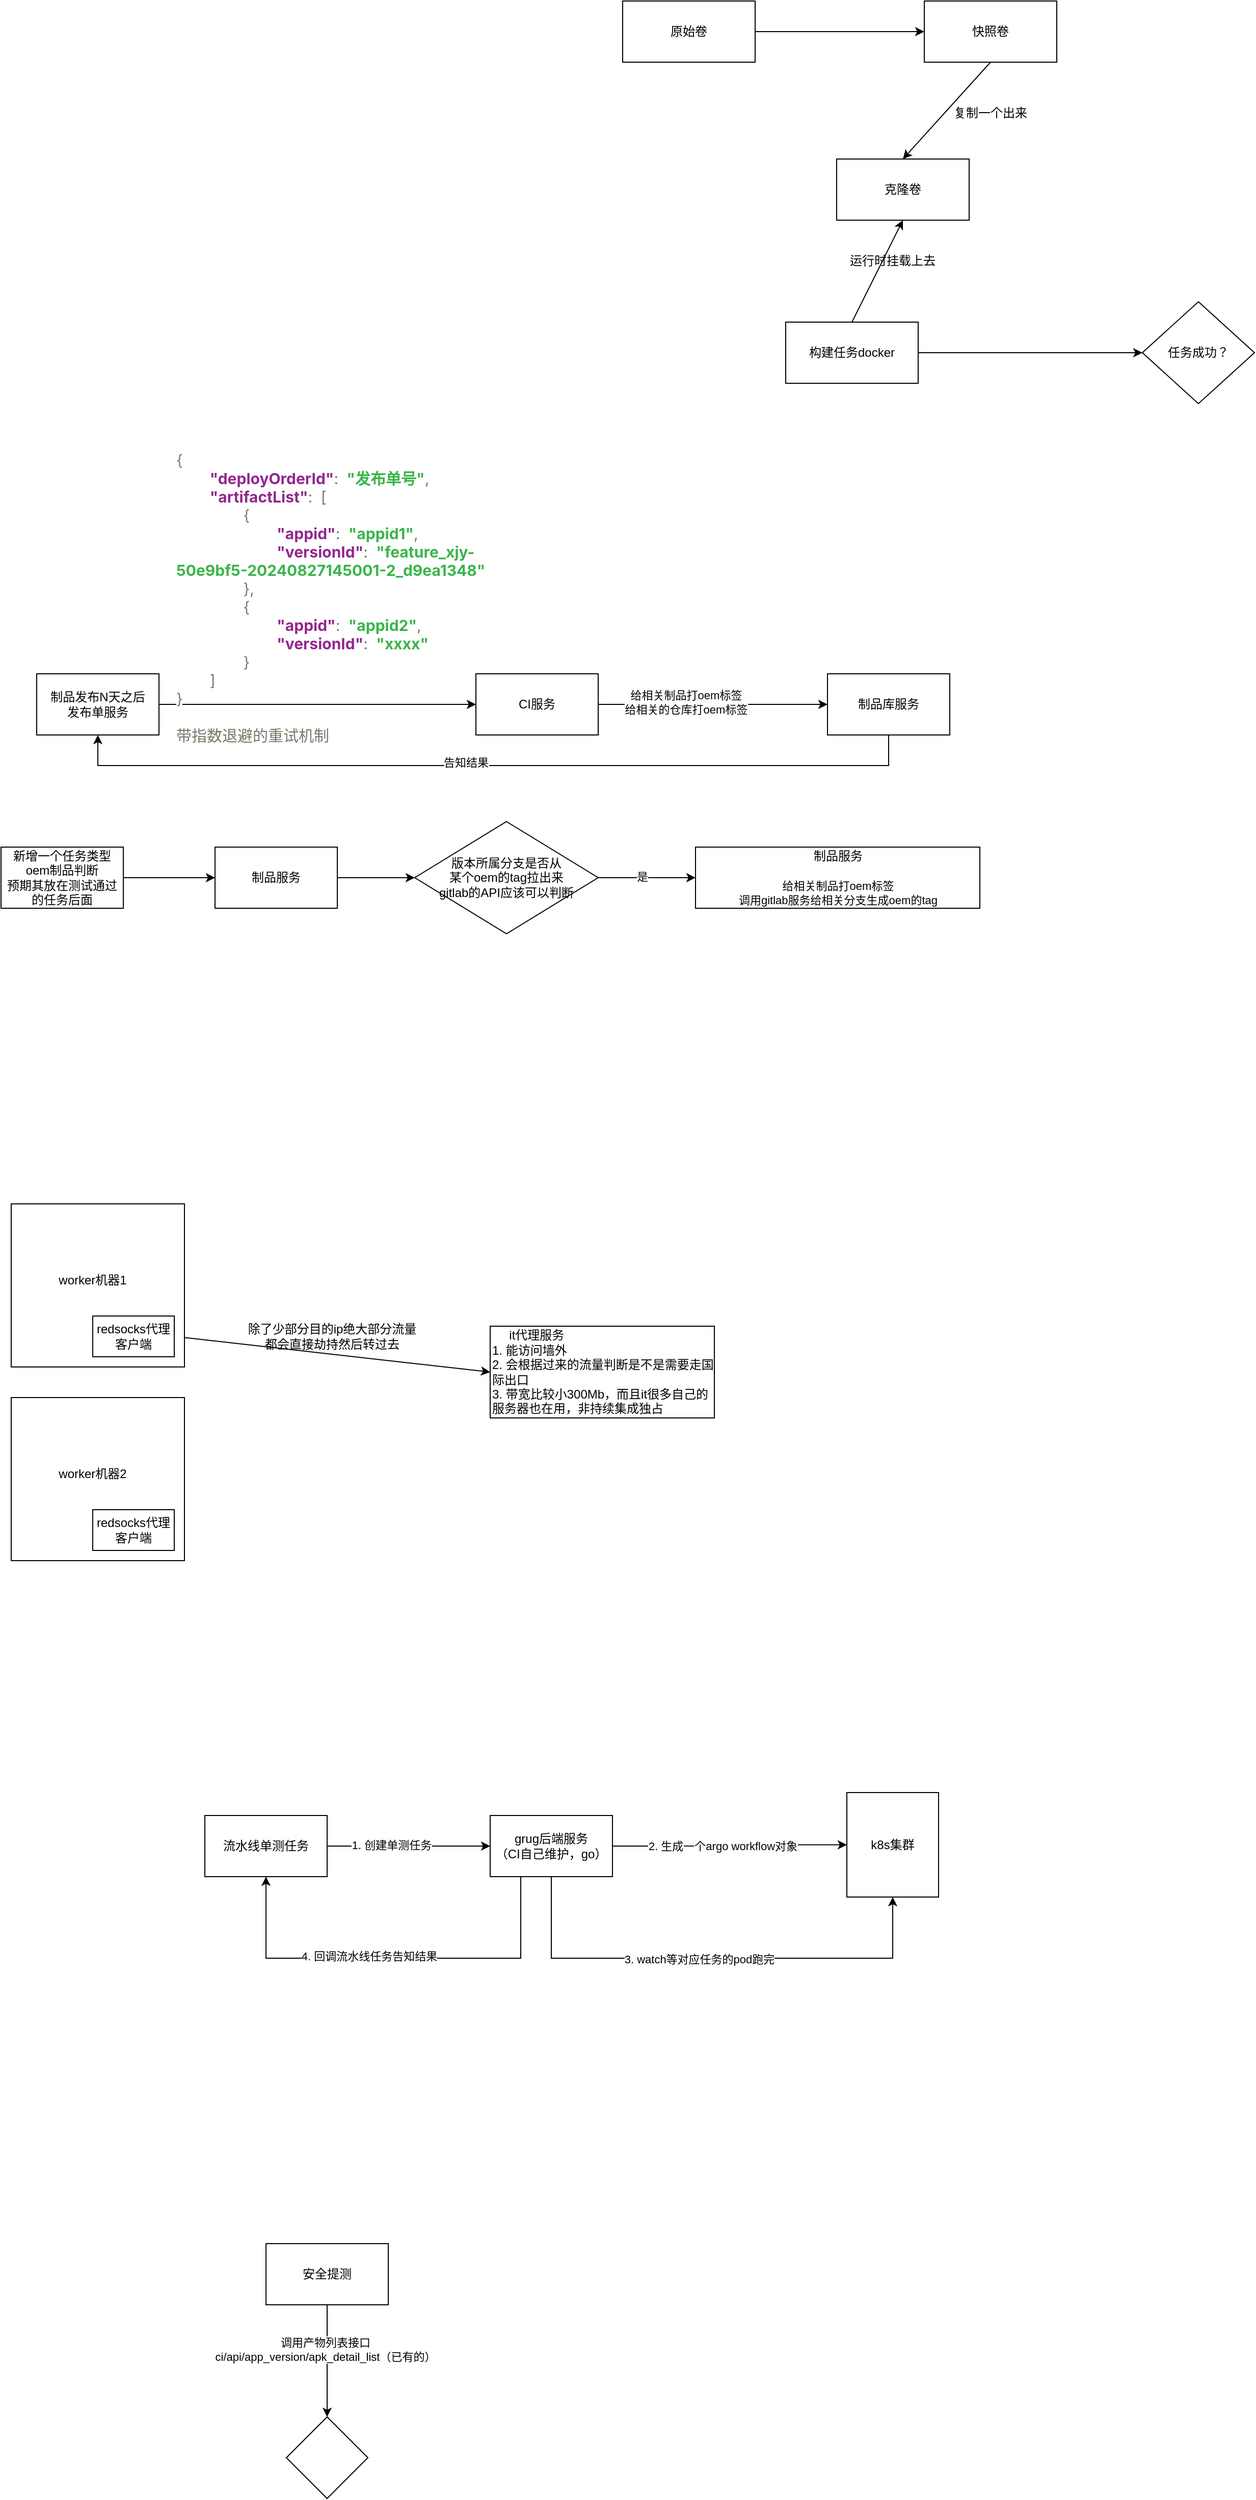 <mxfile version="24.8.3">
  <diagram name="第 1 页" id="W4AuCiLOHfoQ3W9QX4Dh">
    <mxGraphModel dx="2261" dy="764" grid="1" gridSize="10" guides="1" tooltips="1" connect="1" arrows="1" fold="1" page="1" pageScale="1" pageWidth="827" pageHeight="1169" math="0" shadow="0">
      <root>
        <mxCell id="0" />
        <mxCell id="1" parent="0" />
        <mxCell id="-p8uy8aGg-R1FWCERTb1-11" style="edgeStyle=none;rounded=0;orthogonalLoop=1;jettySize=auto;html=1;exitX=1;exitY=0.5;exitDx=0;exitDy=0;entryX=0;entryY=0.5;entryDx=0;entryDy=0;" parent="1" source="-p8uy8aGg-R1FWCERTb1-1" target="-p8uy8aGg-R1FWCERTb1-2" edge="1">
          <mxGeometry relative="1" as="geometry" />
        </mxCell>
        <mxCell id="-p8uy8aGg-R1FWCERTb1-1" value="原始卷" style="rounded=0;whiteSpace=wrap;html=1;" parent="1" vertex="1">
          <mxGeometry x="-110" y="190" width="130" height="60" as="geometry" />
        </mxCell>
        <mxCell id="-p8uy8aGg-R1FWCERTb1-12" style="edgeStyle=none;rounded=0;orthogonalLoop=1;jettySize=auto;html=1;exitX=0.5;exitY=1;exitDx=0;exitDy=0;entryX=0.5;entryY=0;entryDx=0;entryDy=0;" parent="1" source="-p8uy8aGg-R1FWCERTb1-2" target="-p8uy8aGg-R1FWCERTb1-3" edge="1">
          <mxGeometry relative="1" as="geometry" />
        </mxCell>
        <mxCell id="-p8uy8aGg-R1FWCERTb1-2" value="快照卷" style="rounded=0;whiteSpace=wrap;html=1;" parent="1" vertex="1">
          <mxGeometry x="186" y="190" width="130" height="60" as="geometry" />
        </mxCell>
        <mxCell id="-p8uy8aGg-R1FWCERTb1-3" value="克隆卷" style="rounded=0;whiteSpace=wrap;html=1;" parent="1" vertex="1">
          <mxGeometry x="100" y="345" width="130" height="60" as="geometry" />
        </mxCell>
        <mxCell id="-p8uy8aGg-R1FWCERTb1-6" style="edgeStyle=none;rounded=0;orthogonalLoop=1;jettySize=auto;html=1;exitX=0.5;exitY=0;exitDx=0;exitDy=0;entryX=0.5;entryY=1;entryDx=0;entryDy=0;" parent="1" source="-p8uy8aGg-R1FWCERTb1-4" target="-p8uy8aGg-R1FWCERTb1-3" edge="1">
          <mxGeometry relative="1" as="geometry" />
        </mxCell>
        <mxCell id="-p8uy8aGg-R1FWCERTb1-10" style="edgeStyle=none;rounded=0;orthogonalLoop=1;jettySize=auto;html=1;exitX=1;exitY=0.5;exitDx=0;exitDy=0;entryX=0;entryY=0.5;entryDx=0;entryDy=0;" parent="1" source="-p8uy8aGg-R1FWCERTb1-4" target="-p8uy8aGg-R1FWCERTb1-9" edge="1">
          <mxGeometry relative="1" as="geometry" />
        </mxCell>
        <mxCell id="-p8uy8aGg-R1FWCERTb1-4" value="构建任务docker" style="rounded=0;whiteSpace=wrap;html=1;" parent="1" vertex="1">
          <mxGeometry x="50" y="505" width="130" height="60" as="geometry" />
        </mxCell>
        <mxCell id="-p8uy8aGg-R1FWCERTb1-7" value="运行时挂载上去" style="text;html=1;align=center;verticalAlign=middle;whiteSpace=wrap;rounded=0;" parent="1" vertex="1">
          <mxGeometry x="110" y="425" width="90" height="40" as="geometry" />
        </mxCell>
        <mxCell id="-p8uy8aGg-R1FWCERTb1-9" value="任务成功？" style="rhombus;whiteSpace=wrap;html=1;" parent="1" vertex="1">
          <mxGeometry x="400" y="485" width="110" height="100" as="geometry" />
        </mxCell>
        <mxCell id="-p8uy8aGg-R1FWCERTb1-15" value="复制一个出来" style="text;html=1;align=center;verticalAlign=middle;whiteSpace=wrap;rounded=0;" parent="1" vertex="1">
          <mxGeometry x="211" y="280" width="80" height="40" as="geometry" />
        </mxCell>
        <mxCell id="p6VveLF5YnCwhBmsVanH-3" style="edgeStyle=orthogonalEdgeStyle;rounded=0;orthogonalLoop=1;jettySize=auto;html=1;exitX=1;exitY=0.5;exitDx=0;exitDy=0;entryX=0;entryY=0.5;entryDx=0;entryDy=0;" parent="1" source="p6VveLF5YnCwhBmsVanH-1" target="p6VveLF5YnCwhBmsVanH-2" edge="1">
          <mxGeometry relative="1" as="geometry">
            <mxPoint x="-305" y="860" as="targetPoint" />
          </mxGeometry>
        </mxCell>
        <mxCell id="p6VveLF5YnCwhBmsVanH-1" value="制品发布N天之后&lt;br&gt;发布单服务" style="rounded=0;whiteSpace=wrap;html=1;" parent="1" vertex="1">
          <mxGeometry x="-685" y="850" width="120" height="60" as="geometry" />
        </mxCell>
        <mxCell id="p6VveLF5YnCwhBmsVanH-8" style="edgeStyle=orthogonalEdgeStyle;rounded=0;orthogonalLoop=1;jettySize=auto;html=1;exitX=1;exitY=0.5;exitDx=0;exitDy=0;entryX=0;entryY=0.5;entryDx=0;entryDy=0;" parent="1" source="p6VveLF5YnCwhBmsVanH-2" target="p6VveLF5YnCwhBmsVanH-7" edge="1">
          <mxGeometry relative="1" as="geometry" />
        </mxCell>
        <mxCell id="p6VveLF5YnCwhBmsVanH-9" value="给相关制品打oem标签&lt;br&gt;给相关的仓库打oem标签" style="edgeLabel;html=1;align=center;verticalAlign=middle;resizable=0;points=[];" parent="p6VveLF5YnCwhBmsVanH-8" vertex="1" connectable="0">
          <mxGeometry x="-0.24" y="2" relative="1" as="geometry">
            <mxPoint as="offset" />
          </mxGeometry>
        </mxCell>
        <mxCell id="p6VveLF5YnCwhBmsVanH-2" value="CI服务" style="rounded=0;whiteSpace=wrap;html=1;" parent="1" vertex="1">
          <mxGeometry x="-254" y="850" width="120" height="60" as="geometry" />
        </mxCell>
        <mxCell id="p6VveLF5YnCwhBmsVanH-6" value="&lt;span style=&quot;color: rgb(112, 125, 107); font-family: &amp;quot;Public Sans&amp;quot;, -apple-system, BlinkMacSystemFont, &amp;quot;Segoe UI&amp;quot;, Oxygen, Ubuntu, Cantarell, &amp;quot;Fira Sans&amp;quot;, &amp;quot;Droid Sans&amp;quot;, &amp;quot;Helvetica Neue&amp;quot;, sans-serif; font-size: 15px; white-space-collapse: preserve-breaks; background-color: rgb(255, 255, 255);&quot;&gt;{&lt;/span&gt;&lt;br style=&quot;box-sizing: border-box; color: rgb(112, 125, 107); font-family: &amp;quot;Public Sans&amp;quot;, -apple-system, BlinkMacSystemFont, &amp;quot;Segoe UI&amp;quot;, Oxygen, Ubuntu, Cantarell, &amp;quot;Fira Sans&amp;quot;, &amp;quot;Droid Sans&amp;quot;, &amp;quot;Helvetica Neue&amp;quot;, sans-serif; font-size: 15px; white-space-collapse: preserve-breaks; background-color: rgb(255, 255, 255);&quot;&gt;&lt;span class=&quot;json_nbsp&quot; style=&quot;box-sizing: border-box; letter-spacing: 4px; color: rgb(112, 125, 107); font-family: &amp;quot;Public Sans&amp;quot;, -apple-system, BlinkMacSystemFont, &amp;quot;Segoe UI&amp;quot;, Oxygen, Ubuntu, Cantarell, &amp;quot;Fira Sans&amp;quot;, &amp;quot;Droid Sans&amp;quot;, &amp;quot;Helvetica Neue&amp;quot;, sans-serif; font-size: 15px; white-space-collapse: preserve-breaks; background-color: rgb(255, 255, 255);&quot;&gt;&amp;nbsp;&amp;nbsp;&amp;nbsp;&amp;nbsp;&lt;/span&gt;&lt;span class=&quot;json_key&quot; style=&quot;box-sizing: border-box; color: rgb(146, 39, 143); font-weight: bold; font-family: &amp;quot;Public Sans&amp;quot;, -apple-system, BlinkMacSystemFont, &amp;quot;Segoe UI&amp;quot;, Oxygen, Ubuntu, Cantarell, &amp;quot;Fira Sans&amp;quot;, &amp;quot;Droid Sans&amp;quot;, &amp;quot;Helvetica Neue&amp;quot;, sans-serif; font-size: 15px; white-space-collapse: preserve-breaks; background-color: rgb(255, 255, 255);&quot;&gt;&quot;deployOrderId&quot;&lt;/span&gt;&lt;span style=&quot;color: rgb(112, 125, 107); font-family: &amp;quot;Public Sans&amp;quot;, -apple-system, BlinkMacSystemFont, &amp;quot;Segoe UI&amp;quot;, Oxygen, Ubuntu, Cantarell, &amp;quot;Fira Sans&amp;quot;, &amp;quot;Droid Sans&amp;quot;, &amp;quot;Helvetica Neue&amp;quot;, sans-serif; font-size: 15px; white-space-collapse: preserve-breaks; background-color: rgb(255, 255, 255);&quot;&gt;:&lt;/span&gt;&lt;span class=&quot;json_nbsp&quot; style=&quot;box-sizing: border-box; letter-spacing: 4px; color: rgb(112, 125, 107); font-family: &amp;quot;Public Sans&amp;quot;, -apple-system, BlinkMacSystemFont, &amp;quot;Segoe UI&amp;quot;, Oxygen, Ubuntu, Cantarell, &amp;quot;Fira Sans&amp;quot;, &amp;quot;Droid Sans&amp;quot;, &amp;quot;Helvetica Neue&amp;quot;, sans-serif; font-size: 15px; white-space-collapse: preserve-breaks; background-color: rgb(255, 255, 255);&quot;&gt;&amp;nbsp;&lt;/span&gt;&lt;span class=&quot;json_string&quot; style=&quot;box-sizing: border-box; color: rgb(58, 181, 74); font-weight: bold; font-family: &amp;quot;Public Sans&amp;quot;, -apple-system, BlinkMacSystemFont, &amp;quot;Segoe UI&amp;quot;, Oxygen, Ubuntu, Cantarell, &amp;quot;Fira Sans&amp;quot;, &amp;quot;Droid Sans&amp;quot;, &amp;quot;Helvetica Neue&amp;quot;, sans-serif; font-size: 15px; white-space-collapse: preserve-breaks; background-color: rgb(255, 255, 255);&quot;&gt;&quot;发布单号&quot;&lt;/span&gt;&lt;span style=&quot;color: rgb(112, 125, 107); font-family: &amp;quot;Public Sans&amp;quot;, -apple-system, BlinkMacSystemFont, &amp;quot;Segoe UI&amp;quot;, Oxygen, Ubuntu, Cantarell, &amp;quot;Fira Sans&amp;quot;, &amp;quot;Droid Sans&amp;quot;, &amp;quot;Helvetica Neue&amp;quot;, sans-serif; font-size: 15px; white-space-collapse: preserve-breaks; background-color: rgb(255, 255, 255);&quot;&gt;,&lt;/span&gt;&lt;br style=&quot;box-sizing: border-box; color: rgb(112, 125, 107); font-family: &amp;quot;Public Sans&amp;quot;, -apple-system, BlinkMacSystemFont, &amp;quot;Segoe UI&amp;quot;, Oxygen, Ubuntu, Cantarell, &amp;quot;Fira Sans&amp;quot;, &amp;quot;Droid Sans&amp;quot;, &amp;quot;Helvetica Neue&amp;quot;, sans-serif; font-size: 15px; white-space-collapse: preserve-breaks; background-color: rgb(255, 255, 255);&quot;&gt;&lt;span class=&quot;json_nbsp&quot; style=&quot;box-sizing: border-box; letter-spacing: 4px; color: rgb(112, 125, 107); font-family: &amp;quot;Public Sans&amp;quot;, -apple-system, BlinkMacSystemFont, &amp;quot;Segoe UI&amp;quot;, Oxygen, Ubuntu, Cantarell, &amp;quot;Fira Sans&amp;quot;, &amp;quot;Droid Sans&amp;quot;, &amp;quot;Helvetica Neue&amp;quot;, sans-serif; font-size: 15px; white-space-collapse: preserve-breaks; background-color: rgb(255, 255, 255);&quot;&gt;&amp;nbsp;&amp;nbsp;&amp;nbsp;&amp;nbsp;&lt;/span&gt;&lt;span class=&quot;json_key&quot; style=&quot;box-sizing: border-box; color: rgb(146, 39, 143); font-weight: bold; font-family: &amp;quot;Public Sans&amp;quot;, -apple-system, BlinkMacSystemFont, &amp;quot;Segoe UI&amp;quot;, Oxygen, Ubuntu, Cantarell, &amp;quot;Fira Sans&amp;quot;, &amp;quot;Droid Sans&amp;quot;, &amp;quot;Helvetica Neue&amp;quot;, sans-serif; font-size: 15px; white-space-collapse: preserve-breaks; background-color: rgb(255, 255, 255);&quot;&gt;&quot;artifactList&quot;&lt;/span&gt;&lt;span style=&quot;color: rgb(112, 125, 107); font-family: &amp;quot;Public Sans&amp;quot;, -apple-system, BlinkMacSystemFont, &amp;quot;Segoe UI&amp;quot;, Oxygen, Ubuntu, Cantarell, &amp;quot;Fira Sans&amp;quot;, &amp;quot;Droid Sans&amp;quot;, &amp;quot;Helvetica Neue&amp;quot;, sans-serif; font-size: 15px; white-space-collapse: preserve-breaks; background-color: rgb(255, 255, 255);&quot;&gt;:&lt;/span&gt;&lt;span class=&quot;json_nbsp&quot; style=&quot;box-sizing: border-box; letter-spacing: 4px; color: rgb(112, 125, 107); font-family: &amp;quot;Public Sans&amp;quot;, -apple-system, BlinkMacSystemFont, &amp;quot;Segoe UI&amp;quot;, Oxygen, Ubuntu, Cantarell, &amp;quot;Fira Sans&amp;quot;, &amp;quot;Droid Sans&amp;quot;, &amp;quot;Helvetica Neue&amp;quot;, sans-serif; font-size: 15px; white-space-collapse: preserve-breaks; background-color: rgb(255, 255, 255);&quot;&gt;&amp;nbsp;&lt;/span&gt;&lt;span data-type=&quot;array&quot; data-size=&quot;2&quot; style=&quot;box-sizing: border-box; color: rgb(112, 125, 107); font-family: &amp;quot;Public Sans&amp;quot;, -apple-system, BlinkMacSystemFont, &amp;quot;Segoe UI&amp;quot;, Oxygen, Ubuntu, Cantarell, &amp;quot;Fira Sans&amp;quot;, &amp;quot;Droid Sans&amp;quot;, &amp;quot;Helvetica Neue&amp;quot;, sans-serif; font-size: 15px; white-space-collapse: preserve-breaks; background-color: rgb(255, 255, 255);&quot;&gt;&lt;span class=&quot;ti ti-square-rounded-minus&quot; style=&quot;box-sizing: border-box; vertical-align: middle; font-size: 1.125rem; line-height: 1; display: inline-block; speak: none; font-variant-numeric: normal; font-variant-east-asian: normal; font-variant-alternates: normal; -webkit-font-smoothing: antialiased; color: var(--bs-danger); position: relative; top: -1px; cursor: pointer; font-family: tabler-icons !important;&quot;&gt;&lt;/span&gt;[&lt;br style=&quot;box-sizing: border-box;&quot;&gt;&lt;span class=&quot;json_nbsp&quot; style=&quot;box-sizing: border-box; letter-spacing: 4px;&quot;&gt;&amp;nbsp;&amp;nbsp;&amp;nbsp;&amp;nbsp;&lt;/span&gt;&lt;span class=&quot;json_nbsp&quot; style=&quot;box-sizing: border-box; letter-spacing: 4px;&quot;&gt;&amp;nbsp;&amp;nbsp;&amp;nbsp;&amp;nbsp;&lt;/span&gt;&lt;span data-type=&quot;object&quot; style=&quot;box-sizing: border-box;&quot;&gt;&lt;span class=&quot;ti ti-square-rounded-minus&quot; style=&quot;box-sizing: border-box; vertical-align: middle; font-size: 1.125rem; line-height: 1; display: inline-block; speak: none; font-variant-numeric: normal; font-variant-east-asian: normal; font-variant-alternates: normal; -webkit-font-smoothing: antialiased; color: var(--bs-danger); position: relative; top: -1px; cursor: pointer; font-family: tabler-icons !important;&quot;&gt;&lt;/span&gt;{&lt;br style=&quot;box-sizing: border-box;&quot;&gt;&lt;span class=&quot;json_nbsp&quot; style=&quot;box-sizing: border-box; letter-spacing: 4px;&quot;&gt;&amp;nbsp;&amp;nbsp;&amp;nbsp;&amp;nbsp;&lt;/span&gt;&lt;span class=&quot;json_nbsp&quot; style=&quot;box-sizing: border-box; letter-spacing: 4px;&quot;&gt;&amp;nbsp;&amp;nbsp;&amp;nbsp;&amp;nbsp;&lt;/span&gt;&lt;span class=&quot;json_nbsp&quot; style=&quot;box-sizing: border-box; letter-spacing: 4px;&quot;&gt;&amp;nbsp;&amp;nbsp;&amp;nbsp;&amp;nbsp;&lt;/span&gt;&lt;span class=&quot;json_key&quot; style=&quot;box-sizing: border-box; color: rgb(146, 39, 143); font-weight: bold;&quot;&gt;&quot;appid&quot;&lt;/span&gt;:&lt;span class=&quot;json_nbsp&quot; style=&quot;box-sizing: border-box; letter-spacing: 4px;&quot;&gt;&amp;nbsp;&lt;/span&gt;&lt;span class=&quot;json_string&quot; style=&quot;box-sizing: border-box; color: rgb(58, 181, 74); font-weight: bold;&quot;&gt;&quot;appid1&quot;&lt;/span&gt;,&lt;br style=&quot;box-sizing: border-box;&quot;&gt;&lt;span class=&quot;json_nbsp&quot; style=&quot;box-sizing: border-box; letter-spacing: 4px;&quot;&gt;&amp;nbsp;&amp;nbsp;&amp;nbsp;&amp;nbsp;&lt;/span&gt;&lt;span class=&quot;json_nbsp&quot; style=&quot;box-sizing: border-box; letter-spacing: 4px;&quot;&gt;&amp;nbsp;&amp;nbsp;&amp;nbsp;&amp;nbsp;&lt;/span&gt;&lt;span class=&quot;json_nbsp&quot; style=&quot;box-sizing: border-box; letter-spacing: 4px;&quot;&gt;&amp;nbsp;&amp;nbsp;&amp;nbsp;&amp;nbsp;&lt;/span&gt;&lt;span class=&quot;json_key&quot; style=&quot;box-sizing: border-box; color: rgb(146, 39, 143); font-weight: bold;&quot;&gt;&quot;versionId&quot;&lt;/span&gt;:&lt;span class=&quot;json_nbsp&quot; style=&quot;box-sizing: border-box; letter-spacing: 4px;&quot;&gt;&amp;nbsp;&lt;/span&gt;&lt;span class=&quot;json_string&quot; style=&quot;box-sizing: border-box; color: rgb(58, 181, 74); font-weight: bold;&quot;&gt;&quot;feature_xjy-50e9bf5-20240827145001-2_d9ea1348&quot;&lt;/span&gt;&lt;br style=&quot;box-sizing: border-box;&quot;&gt;&lt;span class=&quot;json_nbsp&quot; style=&quot;box-sizing: border-box; letter-spacing: 4px;&quot;&gt;&amp;nbsp;&amp;nbsp;&amp;nbsp;&amp;nbsp;&lt;/span&gt;&lt;span class=&quot;json_nbsp&quot; style=&quot;box-sizing: border-box; letter-spacing: 4px;&quot;&gt;&amp;nbsp;&amp;nbsp;&amp;nbsp;&amp;nbsp;&lt;/span&gt;}&lt;/span&gt;,&lt;br style=&quot;box-sizing: border-box;&quot;&gt;&lt;span class=&quot;json_nbsp&quot; style=&quot;box-sizing: border-box; letter-spacing: 4px;&quot;&gt;&amp;nbsp;&amp;nbsp;&amp;nbsp;&amp;nbsp;&lt;/span&gt;&lt;span class=&quot;json_nbsp&quot; style=&quot;box-sizing: border-box; letter-spacing: 4px;&quot;&gt;&amp;nbsp;&amp;nbsp;&amp;nbsp;&amp;nbsp;&lt;/span&gt;&lt;span data-type=&quot;object&quot; style=&quot;box-sizing: border-box;&quot;&gt;&lt;span class=&quot;ti ti-square-rounded-minus&quot; style=&quot;box-sizing: border-box; vertical-align: middle; font-size: 1.125rem; line-height: 1; display: inline-block; speak: none; font-variant-numeric: normal; font-variant-east-asian: normal; font-variant-alternates: normal; -webkit-font-smoothing: antialiased; color: var(--bs-danger); position: relative; top: -1px; cursor: pointer; font-family: tabler-icons !important;&quot;&gt;&lt;/span&gt;{&lt;br style=&quot;box-sizing: border-box;&quot;&gt;&lt;span class=&quot;json_nbsp&quot; style=&quot;box-sizing: border-box; letter-spacing: 4px;&quot;&gt;&amp;nbsp;&amp;nbsp;&amp;nbsp;&amp;nbsp;&lt;/span&gt;&lt;span class=&quot;json_nbsp&quot; style=&quot;box-sizing: border-box; letter-spacing: 4px;&quot;&gt;&amp;nbsp;&amp;nbsp;&amp;nbsp;&amp;nbsp;&lt;/span&gt;&lt;span class=&quot;json_nbsp&quot; style=&quot;box-sizing: border-box; letter-spacing: 4px;&quot;&gt;&amp;nbsp;&amp;nbsp;&amp;nbsp;&amp;nbsp;&lt;/span&gt;&lt;span class=&quot;json_key&quot; style=&quot;box-sizing: border-box; color: rgb(146, 39, 143); font-weight: bold;&quot;&gt;&quot;appid&quot;&lt;/span&gt;:&lt;span class=&quot;json_nbsp&quot; style=&quot;box-sizing: border-box; letter-spacing: 4px;&quot;&gt;&amp;nbsp;&lt;/span&gt;&lt;span class=&quot;json_string&quot; style=&quot;box-sizing: border-box; color: rgb(58, 181, 74); font-weight: bold;&quot;&gt;&quot;appid2&quot;&lt;/span&gt;,&lt;br style=&quot;box-sizing: border-box;&quot;&gt;&lt;span class=&quot;json_nbsp&quot; style=&quot;box-sizing: border-box; letter-spacing: 4px;&quot;&gt;&amp;nbsp;&amp;nbsp;&amp;nbsp;&amp;nbsp;&lt;/span&gt;&lt;span class=&quot;json_nbsp&quot; style=&quot;box-sizing: border-box; letter-spacing: 4px;&quot;&gt;&amp;nbsp;&amp;nbsp;&amp;nbsp;&amp;nbsp;&lt;/span&gt;&lt;span class=&quot;json_nbsp&quot; style=&quot;box-sizing: border-box; letter-spacing: 4px;&quot;&gt;&amp;nbsp;&amp;nbsp;&amp;nbsp;&amp;nbsp;&lt;/span&gt;&lt;span class=&quot;json_key&quot; style=&quot;box-sizing: border-box; color: rgb(146, 39, 143); font-weight: bold;&quot;&gt;&quot;versionId&quot;&lt;/span&gt;:&lt;span class=&quot;json_nbsp&quot; style=&quot;box-sizing: border-box; letter-spacing: 4px;&quot;&gt;&amp;nbsp;&lt;/span&gt;&lt;span class=&quot;json_string&quot; style=&quot;box-sizing: border-box; color: rgb(58, 181, 74); font-weight: bold;&quot;&gt;&quot;xxxx&quot;&lt;/span&gt;&lt;br style=&quot;box-sizing: border-box;&quot;&gt;&lt;span class=&quot;json_nbsp&quot; style=&quot;box-sizing: border-box; letter-spacing: 4px;&quot;&gt;&amp;nbsp;&amp;nbsp;&amp;nbsp;&amp;nbsp;&lt;/span&gt;&lt;span class=&quot;json_nbsp&quot; style=&quot;box-sizing: border-box; letter-spacing: 4px;&quot;&gt;&amp;nbsp;&amp;nbsp;&amp;nbsp;&amp;nbsp;&lt;/span&gt;}&lt;/span&gt;&lt;br style=&quot;box-sizing: border-box;&quot;&gt;&lt;span class=&quot;json_nbsp&quot; style=&quot;box-sizing: border-box; letter-spacing: 4px;&quot;&gt;&amp;nbsp;&amp;nbsp;&amp;nbsp;&amp;nbsp;&lt;/span&gt;]&lt;/span&gt;&lt;br style=&quot;box-sizing: border-box; color: rgb(112, 125, 107); font-family: &amp;quot;Public Sans&amp;quot;, -apple-system, BlinkMacSystemFont, &amp;quot;Segoe UI&amp;quot;, Oxygen, Ubuntu, Cantarell, &amp;quot;Fira Sans&amp;quot;, &amp;quot;Droid Sans&amp;quot;, &amp;quot;Helvetica Neue&amp;quot;, sans-serif; font-size: 15px; white-space-collapse: preserve-breaks; background-color: rgb(255, 255, 255);&quot;&gt;&lt;span style=&quot;color: rgb(112, 125, 107); font-family: &amp;quot;Public Sans&amp;quot;, -apple-system, BlinkMacSystemFont, &amp;quot;Segoe UI&amp;quot;, Oxygen, Ubuntu, Cantarell, &amp;quot;Fira Sans&amp;quot;, &amp;quot;Droid Sans&amp;quot;, &amp;quot;Helvetica Neue&amp;quot;, sans-serif; font-size: 15px; white-space-collapse: preserve-breaks; background-color: rgb(255, 255, 255);&quot;&gt;}&lt;br&gt;&lt;br&gt;带指数退避的重试机制&lt;/span&gt;" style="text;html=1;align=left;verticalAlign=middle;whiteSpace=wrap;rounded=0;" parent="1" vertex="1">
          <mxGeometry x="-550" y="670" width="350" height="210" as="geometry" />
        </mxCell>
        <mxCell id="p6VveLF5YnCwhBmsVanH-11" style="edgeStyle=orthogonalEdgeStyle;rounded=0;orthogonalLoop=1;jettySize=auto;html=1;exitX=0.5;exitY=1;exitDx=0;exitDy=0;entryX=0.5;entryY=1;entryDx=0;entryDy=0;" parent="1" source="p6VveLF5YnCwhBmsVanH-7" target="p6VveLF5YnCwhBmsVanH-1" edge="1">
          <mxGeometry relative="1" as="geometry">
            <Array as="points">
              <mxPoint x="151" y="940" />
              <mxPoint x="-625" y="940" />
            </Array>
          </mxGeometry>
        </mxCell>
        <mxCell id="p6VveLF5YnCwhBmsVanH-12" value="告知结果" style="edgeLabel;html=1;align=center;verticalAlign=middle;resizable=0;points=[];" parent="p6VveLF5YnCwhBmsVanH-11" vertex="1" connectable="0">
          <mxGeometry x="0.064" y="-3" relative="1" as="geometry">
            <mxPoint as="offset" />
          </mxGeometry>
        </mxCell>
        <mxCell id="p6VveLF5YnCwhBmsVanH-7" value="制品库服务" style="rounded=0;whiteSpace=wrap;html=1;" parent="1" vertex="1">
          <mxGeometry x="91" y="850" width="120" height="60" as="geometry" />
        </mxCell>
        <mxCell id="p6VveLF5YnCwhBmsVanH-14" style="edgeStyle=orthogonalEdgeStyle;rounded=0;orthogonalLoop=1;jettySize=auto;html=1;exitX=1;exitY=0.5;exitDx=0;exitDy=0;entryX=0;entryY=0.5;entryDx=0;entryDy=0;" parent="1" source="p6VveLF5YnCwhBmsVanH-10" target="p6VveLF5YnCwhBmsVanH-13" edge="1">
          <mxGeometry relative="1" as="geometry" />
        </mxCell>
        <mxCell id="p6VveLF5YnCwhBmsVanH-10" value="新增一个任务类型&lt;br&gt;oem制品判断&lt;br&gt;预期其放在测试通过的任务后面" style="rounded=0;whiteSpace=wrap;html=1;" parent="1" vertex="1">
          <mxGeometry x="-720" y="1020" width="120" height="60" as="geometry" />
        </mxCell>
        <mxCell id="p6VveLF5YnCwhBmsVanH-16" style="edgeStyle=orthogonalEdgeStyle;rounded=0;orthogonalLoop=1;jettySize=auto;html=1;entryX=0;entryY=0.5;entryDx=0;entryDy=0;" parent="1" source="p6VveLF5YnCwhBmsVanH-13" target="p6VveLF5YnCwhBmsVanH-17" edge="1">
          <mxGeometry relative="1" as="geometry">
            <mxPoint x="-264" y="1035" as="targetPoint" />
          </mxGeometry>
        </mxCell>
        <mxCell id="p6VveLF5YnCwhBmsVanH-13" value="制品服务" style="rounded=0;whiteSpace=wrap;html=1;" parent="1" vertex="1">
          <mxGeometry x="-510" y="1020" width="120" height="60" as="geometry" />
        </mxCell>
        <mxCell id="p6VveLF5YnCwhBmsVanH-18" style="edgeStyle=orthogonalEdgeStyle;rounded=0;orthogonalLoop=1;jettySize=auto;html=1;exitX=1;exitY=0.5;exitDx=0;exitDy=0;entryX=0;entryY=0.5;entryDx=0;entryDy=0;" parent="1" source="p6VveLF5YnCwhBmsVanH-17" target="p6VveLF5YnCwhBmsVanH-19" edge="1">
          <mxGeometry relative="1" as="geometry">
            <mxPoint x="-60" y="1050" as="targetPoint" />
          </mxGeometry>
        </mxCell>
        <mxCell id="p6VveLF5YnCwhBmsVanH-20" value="是" style="edgeLabel;html=1;align=center;verticalAlign=middle;resizable=0;points=[];" parent="p6VveLF5YnCwhBmsVanH-18" vertex="1" connectable="0">
          <mxGeometry x="-0.099" y="1" relative="1" as="geometry">
            <mxPoint as="offset" />
          </mxGeometry>
        </mxCell>
        <mxCell id="p6VveLF5YnCwhBmsVanH-17" value="版本所属分支是否从&lt;br&gt;某个oem的tag拉出来&lt;br&gt;gitlab的API应该可以判断" style="rhombus;whiteSpace=wrap;html=1;" parent="1" vertex="1">
          <mxGeometry x="-314" y="995" width="180" height="110" as="geometry" />
        </mxCell>
        <mxCell id="p6VveLF5YnCwhBmsVanH-19" value="制品服务&lt;br&gt;&lt;br&gt;&lt;span style=&quot;font-size: 11px; text-wrap: nowrap; background-color: rgb(255, 255, 255);&quot;&gt;给相关制品打oem标签&lt;br&gt;调用gitlab服务给相关分支生成oem的tag&lt;/span&gt;" style="rounded=0;whiteSpace=wrap;html=1;" parent="1" vertex="1">
          <mxGeometry x="-38.5" y="1020" width="279" height="60" as="geometry" />
        </mxCell>
        <mxCell id="qzZaRjEieVuKJOYZ35N4-3" value="&amp;nbsp; &amp;nbsp; &amp;nbsp;it代理服务&lt;br&gt;1. 能访问墙外&lt;br&gt;2. 会根据过来的流量判断是不是需要走国际出口&lt;br&gt;3. 带宽比较小300Mb，而且it很多自己的服务器也在用，非持续集成独占" style="rounded=0;whiteSpace=wrap;html=1;align=left;" parent="1" vertex="1">
          <mxGeometry x="-240" y="1490" width="220" height="90" as="geometry" />
        </mxCell>
        <mxCell id="qzZaRjEieVuKJOYZ35N4-6" style="rounded=0;orthogonalLoop=1;jettySize=auto;html=1;exitX=1;exitY=0.5;exitDx=0;exitDy=0;entryX=0;entryY=0.5;entryDx=0;entryDy=0;" parent="1" source="qzZaRjEieVuKJOYZ35N4-4" target="qzZaRjEieVuKJOYZ35N4-3" edge="1">
          <mxGeometry relative="1" as="geometry" />
        </mxCell>
        <mxCell id="qzZaRjEieVuKJOYZ35N4-9" value="除了少部分目的ip绝大部分流量都会直接劫持然后转过去" style="text;html=1;align=center;verticalAlign=middle;whiteSpace=wrap;rounded=0;" parent="1" vertex="1">
          <mxGeometry x="-480" y="1490" width="170" height="20" as="geometry" />
        </mxCell>
        <mxCell id="qzZaRjEieVuKJOYZ35N4-13" value="" style="group" parent="1" vertex="1" connectable="0">
          <mxGeometry x="-710" y="1370" width="170" height="160" as="geometry" />
        </mxCell>
        <mxCell id="qzZaRjEieVuKJOYZ35N4-1" value="&lt;span style=&quot;color: rgba(0, 0, 0, 0); font-family: monospace; font-size: 0px; text-align: start; text-wrap: nowrap;&quot;&gt;%3CmxGraphModel%3E%3Croot%3E%3CmxCell%20id%3D%220%22%2F%3E%3CmxCell%20id%3D%221%22%20parent%3D%220%22%2F%3E%3CmxCell%20id%3D%222%22%20value%3D%22worker%E6%9C%BA%E5%99%A81%22%20style%3D%22rounded%3D0%3BwhiteSpace%3Dwrap%3Bhtml%3D1%3B%22%20vertex%3D%221%22%20parent%3D%221%22%3E%3CmxGeometry%20x%3D%22-650%22%20y%3D%221370%22%20width%3D%22120%22%20height%3D%22100%22%20as%3D%22geometry%22%2F%3E%3C%2FmxCell%3E%3C%2Froot%3E%3C%2FmxGraphModel%3E&lt;/span&gt;" style="rounded=0;whiteSpace=wrap;html=1;" parent="qzZaRjEieVuKJOYZ35N4-13" vertex="1">
          <mxGeometry width="170" height="160" as="geometry" />
        </mxCell>
        <mxCell id="qzZaRjEieVuKJOYZ35N4-4" value="redsocks代理&lt;br&gt;客户端" style="rounded=0;whiteSpace=wrap;html=1;" parent="qzZaRjEieVuKJOYZ35N4-13" vertex="1">
          <mxGeometry x="80" y="110" width="80" height="40" as="geometry" />
        </mxCell>
        <mxCell id="qzZaRjEieVuKJOYZ35N4-5" value="worker机器1" style="text;html=1;align=center;verticalAlign=middle;whiteSpace=wrap;rounded=0;" parent="qzZaRjEieVuKJOYZ35N4-13" vertex="1">
          <mxGeometry x="40" y="60" width="80" height="30" as="geometry" />
        </mxCell>
        <mxCell id="qzZaRjEieVuKJOYZ35N4-15" value="" style="group" parent="1" vertex="1" connectable="0">
          <mxGeometry x="-710" y="1560" width="170" height="160" as="geometry" />
        </mxCell>
        <mxCell id="qzZaRjEieVuKJOYZ35N4-16" value="&lt;span style=&quot;color: rgba(0, 0, 0, 0); font-family: monospace; font-size: 0px; text-align: start; text-wrap: nowrap;&quot;&gt;%3CmxGraphModel%3E%3Croot%3E%3CmxCell%20id%3D%220%22%2F%3E%3CmxCell%20id%3D%221%22%20parent%3D%220%22%2F%3E%3CmxCell%20id%3D%222%22%20value%3D%22worker%E6%9C%BA%E5%99%A81%22%20style%3D%22rounded%3D0%3BwhiteSpace%3Dwrap%3Bhtml%3D1%3B%22%20vertex%3D%221%22%20parent%3D%221%22%3E%3CmxGeometry%20x%3D%22-650%22%20y%3D%221370%22%20width%3D%22120%22%20height%3D%22100%22%20as%3D%22geometry%22%2F%3E%3C%2FmxCell%3E%3C%2Froot%3E%3C%2FmxGraphModel%3E&lt;/span&gt;" style="rounded=0;whiteSpace=wrap;html=1;" parent="qzZaRjEieVuKJOYZ35N4-15" vertex="1">
          <mxGeometry width="170" height="160" as="geometry" />
        </mxCell>
        <mxCell id="qzZaRjEieVuKJOYZ35N4-17" value="redsocks代理&lt;br&gt;客户端" style="rounded=0;whiteSpace=wrap;html=1;" parent="qzZaRjEieVuKJOYZ35N4-15" vertex="1">
          <mxGeometry x="80" y="110" width="80" height="40" as="geometry" />
        </mxCell>
        <mxCell id="qzZaRjEieVuKJOYZ35N4-18" value="worker机器2" style="text;html=1;align=center;verticalAlign=middle;whiteSpace=wrap;rounded=0;" parent="qzZaRjEieVuKJOYZ35N4-15" vertex="1">
          <mxGeometry x="40" y="60" width="80" height="30" as="geometry" />
        </mxCell>
        <mxCell id="fPNIPkCn-OSQTKAiYKp3-10" style="edgeStyle=orthogonalEdgeStyle;rounded=0;orthogonalLoop=1;jettySize=auto;html=1;exitX=1;exitY=0.5;exitDx=0;exitDy=0;entryX=0;entryY=0.5;entryDx=0;entryDy=0;" parent="1" source="fPNIPkCn-OSQTKAiYKp3-5" target="fPNIPkCn-OSQTKAiYKp3-6" edge="1">
          <mxGeometry relative="1" as="geometry" />
        </mxCell>
        <mxCell id="fPNIPkCn-OSQTKAiYKp3-11" value="1. 创建单测任务" style="edgeLabel;html=1;align=center;verticalAlign=middle;resizable=0;points=[];" parent="fPNIPkCn-OSQTKAiYKp3-10" vertex="1" connectable="0">
          <mxGeometry x="-0.212" y="1" relative="1" as="geometry">
            <mxPoint as="offset" />
          </mxGeometry>
        </mxCell>
        <mxCell id="fPNIPkCn-OSQTKAiYKp3-5" value="流水线单测任务" style="rounded=0;whiteSpace=wrap;html=1;" parent="1" vertex="1">
          <mxGeometry x="-520" y="1970" width="120" height="60" as="geometry" />
        </mxCell>
        <mxCell id="fPNIPkCn-OSQTKAiYKp3-8" style="edgeStyle=orthogonalEdgeStyle;rounded=0;orthogonalLoop=1;jettySize=auto;html=1;exitX=1;exitY=0.5;exitDx=0;exitDy=0;entryX=0;entryY=0.5;entryDx=0;entryDy=0;" parent="1" source="fPNIPkCn-OSQTKAiYKp3-6" target="fPNIPkCn-OSQTKAiYKp3-7" edge="1">
          <mxGeometry relative="1" as="geometry" />
        </mxCell>
        <mxCell id="fPNIPkCn-OSQTKAiYKp3-9" value="2. 生成一个argo workflow对象" style="edgeLabel;html=1;align=center;verticalAlign=middle;resizable=0;points=[];" parent="fPNIPkCn-OSQTKAiYKp3-8" vertex="1" connectable="0">
          <mxGeometry x="-0.064" relative="1" as="geometry">
            <mxPoint as="offset" />
          </mxGeometry>
        </mxCell>
        <mxCell id="fPNIPkCn-OSQTKAiYKp3-13" style="edgeStyle=orthogonalEdgeStyle;rounded=0;orthogonalLoop=1;jettySize=auto;html=1;exitX=0.5;exitY=1;exitDx=0;exitDy=0;entryX=0.5;entryY=1;entryDx=0;entryDy=0;" parent="1" source="fPNIPkCn-OSQTKAiYKp3-6" target="fPNIPkCn-OSQTKAiYKp3-7" edge="1">
          <mxGeometry relative="1" as="geometry">
            <Array as="points">
              <mxPoint x="-180" y="2110" />
              <mxPoint x="155" y="2110" />
            </Array>
          </mxGeometry>
        </mxCell>
        <mxCell id="fPNIPkCn-OSQTKAiYKp3-14" value="3. watch等对应任务的pod跑完" style="edgeLabel;html=1;align=center;verticalAlign=middle;resizable=0;points=[];" parent="fPNIPkCn-OSQTKAiYKp3-13" vertex="1" connectable="0">
          <mxGeometry x="-0.053" y="-1" relative="1" as="geometry">
            <mxPoint as="offset" />
          </mxGeometry>
        </mxCell>
        <mxCell id="fPNIPkCn-OSQTKAiYKp3-15" style="edgeStyle=orthogonalEdgeStyle;rounded=0;orthogonalLoop=1;jettySize=auto;html=1;exitX=0.25;exitY=1;exitDx=0;exitDy=0;entryX=0.5;entryY=1;entryDx=0;entryDy=0;" parent="1" source="fPNIPkCn-OSQTKAiYKp3-6" target="fPNIPkCn-OSQTKAiYKp3-5" edge="1">
          <mxGeometry relative="1" as="geometry">
            <Array as="points">
              <mxPoint x="-210" y="2110" />
              <mxPoint x="-460" y="2110" />
            </Array>
          </mxGeometry>
        </mxCell>
        <mxCell id="fPNIPkCn-OSQTKAiYKp3-16" value="4. 回调流水线任务告知结果" style="edgeLabel;html=1;align=center;verticalAlign=middle;resizable=0;points=[];" parent="fPNIPkCn-OSQTKAiYKp3-15" vertex="1" connectable="0">
          <mxGeometry x="0.117" y="-2" relative="1" as="geometry">
            <mxPoint as="offset" />
          </mxGeometry>
        </mxCell>
        <mxCell id="fPNIPkCn-OSQTKAiYKp3-6" value="grug后端服务&lt;br&gt;（CI自己维护，go）" style="rounded=0;whiteSpace=wrap;html=1;" parent="1" vertex="1">
          <mxGeometry x="-240" y="1970" width="120" height="60" as="geometry" />
        </mxCell>
        <mxCell id="fPNIPkCn-OSQTKAiYKp3-7" value="k8s集群" style="rounded=0;whiteSpace=wrap;html=1;" parent="1" vertex="1">
          <mxGeometry x="110" y="1947.5" width="90" height="102.5" as="geometry" />
        </mxCell>
        <mxCell id="XK6rlPRsmyMakbY7z1I7-2" style="edgeStyle=orthogonalEdgeStyle;rounded=0;orthogonalLoop=1;jettySize=auto;html=1;exitX=0.5;exitY=1;exitDx=0;exitDy=0;entryX=0.5;entryY=0;entryDx=0;entryDy=0;" edge="1" parent="1" source="Yo1FFYvFs9CSQcwPxIQa-1" target="XK6rlPRsmyMakbY7z1I7-1">
          <mxGeometry relative="1" as="geometry" />
        </mxCell>
        <mxCell id="XK6rlPRsmyMakbY7z1I7-3" value="调用&lt;span style=&quot;font-size: 11px;&quot;&gt;产物列表接口&lt;/span&gt;&lt;div&gt;&lt;span style=&quot;font-size: 11px;&quot;&gt;ci/api/app_version/apk_detail_list（已有的）&lt;/span&gt;&lt;/div&gt;" style="edgeLabel;html=1;align=center;verticalAlign=middle;resizable=0;points=[];" vertex="1" connectable="0" parent="XK6rlPRsmyMakbY7z1I7-2">
          <mxGeometry x="-0.2" y="-2" relative="1" as="geometry">
            <mxPoint as="offset" />
          </mxGeometry>
        </mxCell>
        <mxCell id="Yo1FFYvFs9CSQcwPxIQa-1" value="安全提测" style="rounded=0;whiteSpace=wrap;html=1;" parent="1" vertex="1">
          <mxGeometry x="-460" y="2390" width="120" height="60" as="geometry" />
        </mxCell>
        <mxCell id="XK6rlPRsmyMakbY7z1I7-1" value="" style="rhombus;whiteSpace=wrap;html=1;" vertex="1" parent="1">
          <mxGeometry x="-440" y="2560" width="80" height="80" as="geometry" />
        </mxCell>
      </root>
    </mxGraphModel>
  </diagram>
</mxfile>
